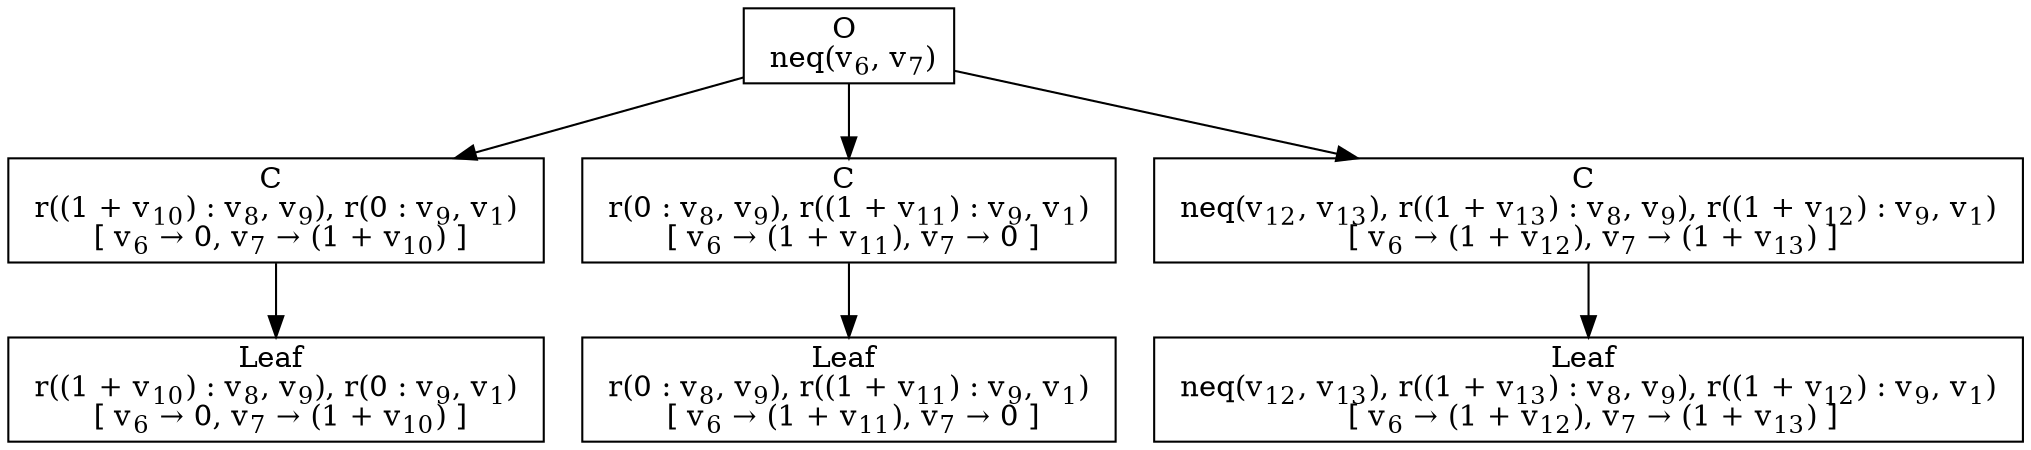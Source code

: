 digraph {
    graph [rankdir=TB
          ,bgcolor=transparent];
    node [shape=box
         ,fillcolor=white
         ,style=filled];
    0 [label=<O <BR/> neq(v<SUB>6</SUB>, v<SUB>7</SUB>)>];
    1 [label=<C <BR/> r((1 + v<SUB>10</SUB>) : v<SUB>8</SUB>, v<SUB>9</SUB>), r(0 : v<SUB>9</SUB>, v<SUB>1</SUB>) <BR/>  [ v<SUB>6</SUB> &rarr; 0, v<SUB>7</SUB> &rarr; (1 + v<SUB>10</SUB>) ] >];
    2 [label=<C <BR/> r(0 : v<SUB>8</SUB>, v<SUB>9</SUB>), r((1 + v<SUB>11</SUB>) : v<SUB>9</SUB>, v<SUB>1</SUB>) <BR/>  [ v<SUB>6</SUB> &rarr; (1 + v<SUB>11</SUB>), v<SUB>7</SUB> &rarr; 0 ] >];
    3 [label=<C <BR/> neq(v<SUB>12</SUB>, v<SUB>13</SUB>), r((1 + v<SUB>13</SUB>) : v<SUB>8</SUB>, v<SUB>9</SUB>), r((1 + v<SUB>12</SUB>) : v<SUB>9</SUB>, v<SUB>1</SUB>) <BR/>  [ v<SUB>6</SUB> &rarr; (1 + v<SUB>12</SUB>), v<SUB>7</SUB> &rarr; (1 + v<SUB>13</SUB>) ] >];
    4 [label=<Leaf <BR/> r((1 + v<SUB>10</SUB>) : v<SUB>8</SUB>, v<SUB>9</SUB>), r(0 : v<SUB>9</SUB>, v<SUB>1</SUB>) <BR/>  [ v<SUB>6</SUB> &rarr; 0, v<SUB>7</SUB> &rarr; (1 + v<SUB>10</SUB>) ] >];
    5 [label=<Leaf <BR/> r(0 : v<SUB>8</SUB>, v<SUB>9</SUB>), r((1 + v<SUB>11</SUB>) : v<SUB>9</SUB>, v<SUB>1</SUB>) <BR/>  [ v<SUB>6</SUB> &rarr; (1 + v<SUB>11</SUB>), v<SUB>7</SUB> &rarr; 0 ] >];
    6 [label=<Leaf <BR/> neq(v<SUB>12</SUB>, v<SUB>13</SUB>), r((1 + v<SUB>13</SUB>) : v<SUB>8</SUB>, v<SUB>9</SUB>), r((1 + v<SUB>12</SUB>) : v<SUB>9</SUB>, v<SUB>1</SUB>) <BR/>  [ v<SUB>6</SUB> &rarr; (1 + v<SUB>12</SUB>), v<SUB>7</SUB> &rarr; (1 + v<SUB>13</SUB>) ] >];
    0 -> 1 [label=""];
    0 -> 2 [label=""];
    0 -> 3 [label=""];
    1 -> 4 [label=""];
    2 -> 5 [label=""];
    3 -> 6 [label=""];
}